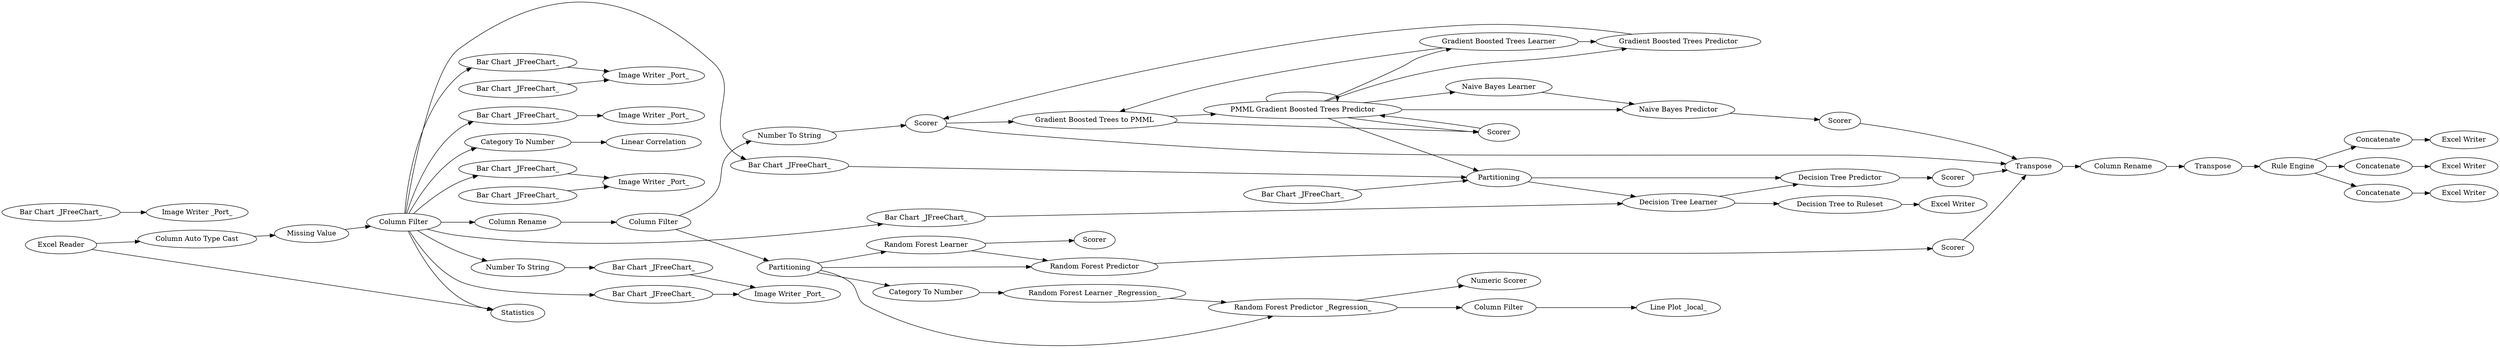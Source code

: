 digraph {
	183 -> 210
	227 -> 229
	230 -> 231
	22 -> 36
	231 -> 234
	133 -> 12
	12 -> 161
	231 -> 232
	158 -> 184
	225 -> 227
	12 -> 156
	232 -> 233
	162 -> 186
	12 -> 159
	288 -> 312
	166 -> 182
	213 -> 212
	12 -> 162
	164 -> 186
	12 -> 107
	38 -> 300
	12 -> 160
	221 -> 185
	12 -> 106
	12 -> 213
	225 -> 226
	221 -> 221
	212 -> 216
	163 -> 185
	241 -> 242
	212 -> 225
	225 -> 236
	222 -> 221
	221 -> 241
	38 -> 288
	226 -> 228
	235 -> 133
	21 -> 22
	2 -> 235
	156 -> 158
	221 -> 223
	242 -> 21
	185 -> 183
	218 -> 219
	12 -> 180
	107 -> 184
	219 -> 220
	185 -> 4
	165 -> 187
	106 -> 188
	36 -> 38
	159 -> 185
	300 -> 297
	257 -> 273
	183 -> 4
	180 -> 14
	229 -> 21
	210 -> 215
	4 -> 211
	225 -> 231
	160 -> 187
	38 -> 257
	220 -> 222
	236 -> 230
	221 -> 240
	221 -> 219
	240 -> 241
	220 -> 21
	221 -> 218
	12 -> 3
	222 -> 223
	161 -> 183
	216 -> 220
	211 -> 21
	218 -> 222
	226 -> 227
	223 -> 221
	2 -> 3
	210 [label="Decision Tree to Ruleset"]
	133 [label="Missing Value"]
	165 [label="Bar Chart _JFreeChart_"]
	231 [label="Random Forest Predictor _Regression_"]
	227 [label="Random Forest Predictor"]
	242 [label=Scorer]
	222 [label="Gradient Boosted Trees to PMML"]
	230 [label="Random Forest Learner _Regression_"]
	21 [label=Transpose]
	182 [label="Image Writer _Port_"]
	162 [label="Bar Chart _JFreeChart_"]
	184 [label="Image Writer _Port_"]
	3 [label=Statistics]
	163 [label="Bar Chart _JFreeChart_"]
	225 [label=Partitioning]
	180 [label="Category To Number"]
	233 [label="Line Plot _local_"]
	211 [label=Scorer]
	228 [label=Scorer]
	185 [label=Partitioning]
	188 [label="Image Writer _Port_"]
	156 [label="Number To String"]
	161 [label="Bar Chart _JFreeChart_"]
	236 [label="Category To Number"]
	216 [label="Number To String"]
	183 [label="Decision Tree Learner"]
	288 [label=Concatenate]
	218 [label="Gradient Boosted Trees Learner"]
	12 [label="Column Filter"]
	166 [label="Bar Chart _JFreeChart_"]
	240 [label="Naive Bayes Learner"]
	164 [label="Bar Chart _JFreeChart_"]
	223 [label=Scorer]
	22 [label="Column Rename"]
	158 [label="Bar Chart _JFreeChart_"]
	213 [label="Column Rename"]
	219 [label="Gradient Boosted Trees Predictor"]
	4 [label="Decision Tree Predictor"]
	273 [label="Excel Writer"]
	159 [label="Bar Chart _JFreeChart_"]
	234 [label="Numeric Scorer"]
	14 [label="Linear Correlation"]
	106 [label="Bar Chart _JFreeChart_"]
	257 [label=Concatenate]
	160 [label="Bar Chart _JFreeChart_"]
	38 [label="Rule Engine"]
	232 [label="Column Filter"]
	107 [label="Bar Chart _JFreeChart_"]
	229 [label=Scorer]
	235 [label="Column Auto Type Cast"]
	312 [label="Excel Writer"]
	36 [label=Transpose]
	186 [label="Image Writer _Port_"]
	241 [label="Naive Bayes Predictor"]
	212 [label="Column Filter"]
	300 [label=Concatenate]
	187 [label="Image Writer _Port_"]
	220 [label=Scorer]
	226 [label="Random Forest Learner"]
	215 [label="Excel Writer"]
	2 [label="Excel Reader"]
	297 [label="Excel Writer"]
	221 [label="PMML Gradient Boosted Trees Predictor"]
	rankdir=LR
}
